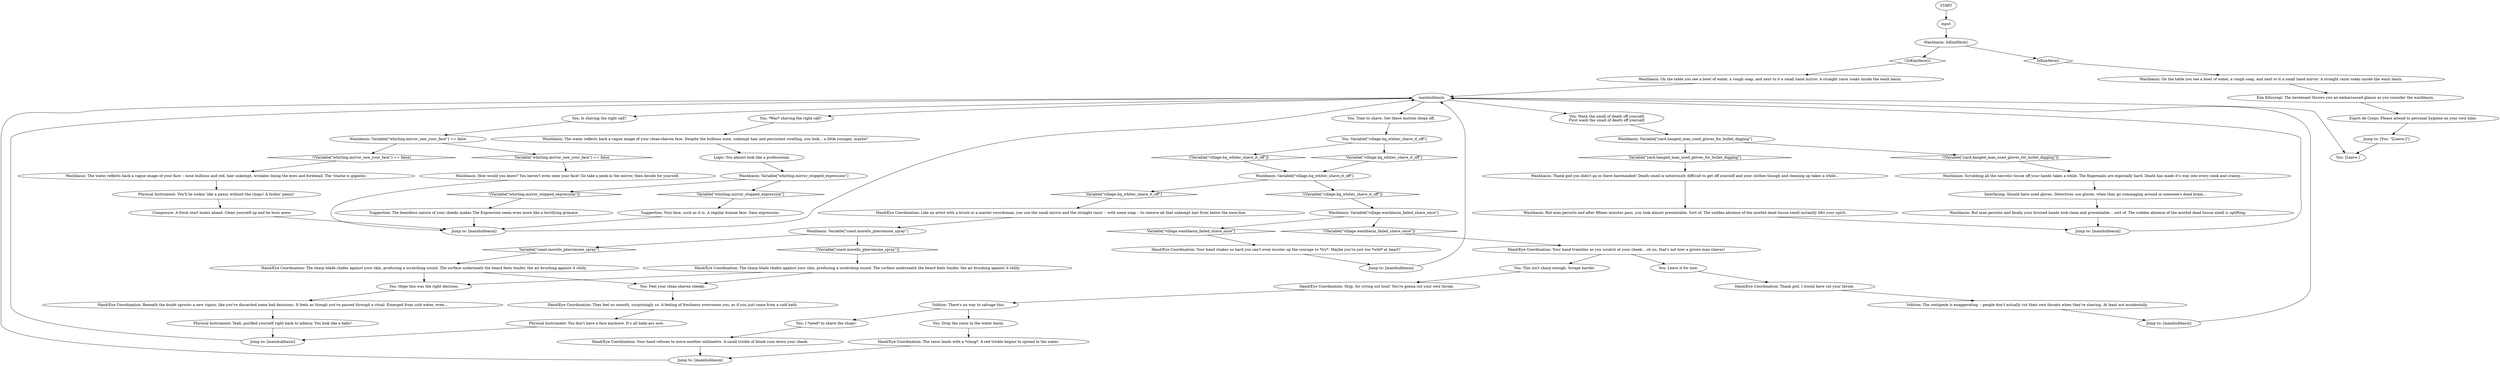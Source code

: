 # HQ / WASHBASIN
# A washbasin An interactable dialogue where you can shave your beard/muttonchops! This changes the portrait in the mirror dialogue, and the one on UI.
# ==================================================
digraph G {
	  0 [label="START"];
	  1 [label="input"];
	  2 [label="Washbasin: On the table you see a bowl of water, a rough soap, and next to it a small hand mirror. A straight razor soaks inside the wash basin."];
	  3 [label="Physical Instrument: Yeah, purified yourself right back to infancy. You look like a baby!"];
	  4 [label="You: [Leave.]"];
	  5 [label="Washbasin: How would you know? You haven't even seen your face! Go take a peek in the mirror, then decide for yourself."];
	  6 [label="mainhubbasin"];
	  7 [label="Jump to: [mainhubbasin]"];
	  8 [label="Suggestion: Your face, such as it is. A regular human face. Sans expression."];
	  9 [label="Suggestion: The beardless nature of your cheeks makes The Expression seem even more like a terrifying grimace."];
	  10 [label="Washbasin: Variable[\"coast.morells_pheromone_spray\"]"];
	  11 [label="Variable[\"coast.morells_pheromone_spray\"]", shape=diamond];
	  12 [label="!(Variable[\"coast.morells_pheromone_spray\"])", shape=diamond];
	  13 [label="You: Time to shave. Get these mutton chops off."];
	  14 [label="You: Variable[\"village.hq_whitec_shave_it_off\"]"];
	  15 [label="Variable[\"village.hq_whitec_shave_it_off\"]", shape=diamond];
	  16 [label="!(Variable[\"village.hq_whitec_shave_it_off\"])", shape=diamond];
	  17 [label="Composure: A fresh start looms ahead. Clean yourself up and be born anew."];
	  18 [label="Hand/Eye Coordination: The sharp blade chafes against your skin, producing a scratching sound. The surface underneath the beard feels tender, the air brushing against it chilly."];
	  19 [label="Washbasin: But man persists and after fifteen minutes pass, you look almost presentable. Sort of. The sudden absence of the morbid dead tissue smell instantly lifts your spirit."];
	  20 [label="Washbasin: Scrubbing all the necrotic tissue off your hands takes a while. The fingernails are especially hard. Death has made it's way into every nook and cranny..."];
	  21 [label="Washbasin: The water reflects back a vague image of your face -- nose bulbous and red, hair unkempt, wrinkles lining the eyes and forehead. The 'stache is gigantic."];
	  22 [label="You: I *need* to shave the chops!"];
	  23 [label="Physical Instrument: You'll be lookin' like a pansy without the chops! A fuckin' pansy!"];
	  24 [label="Volition: There's no way to salvage this."];
	  25 [label="Washbasin: But man persists and finally your bruised hands look clean and presentable... sort of. The sudden absence of the morbid dead tissue smell is uplifting."];
	  26 [label="Washbasin: Variable[\"whirling.mirror_saw_your_face\"] == false"];
	  27 [label="Variable[\"whirling.mirror_saw_your_face\"] == false", shape=diamond];
	  28 [label="!(Variable[\"whirling.mirror_saw_your_face\"] == false)", shape=diamond];
	  29 [label="Jump to: [mainhubbasin]"];
	  30 [label="Jump to: [mainhubbasin]"];
	  31 [label="You: This isn't sharp enough. Scrape harder."];
	  32 [label="Hand/Eye Coordination: Stop, for crying out loud! You're gonna cut your own throat."];
	  33 [label="Washbasin: The water reflects back a vague image of your clean-shaven face. Despite the bulbous nose, unkempt hair and persistent swelling, you look... a little younger, maybe?"];
	  34 [label="Jump to: [mainhubbasin]"];
	  35 [label="Washbasin: Variable[\"whirling.mirror_stopped_expression\"]"];
	  36 [label="Variable[\"whirling.mirror_stopped_expression\"]", shape=diamond];
	  37 [label="!(Variable[\"whirling.mirror_stopped_expression\"])", shape=diamond];
	  38 [label="You: Leave it for now."];
	  39 [label="Washbasin: Thank god you didn't go in there barehanded! Death smell is notoriously difficult to get off yourself and your clothes though and cleaning up takes a while..."];
	  40 [label="Hand/Eye Coordination: Your hand trembles as you scratch at your cheek... oh no, that's not how a grown man shaves!"];
	  41 [label="Interfacing: Should have used gloves. Detectives use gloves, when they go rummaging around in someone's dead brain..."];
	  42 [label="Hand/Eye Coordination: They feel so smooth, surprisingly so. A feeling of freshness overcomes you, as if you just came from a cold bath."];
	  43 [label="Volition: The centipede is exaggerating -- people don't actually cut their own throats when they're shaving. At least not accidentally."];
	  44 [label="Washbasin: Variable[\"village.washbasin_failed_shave_once\"]"];
	  45 [label="Variable[\"village.washbasin_failed_shave_once\"]", shape=diamond];
	  46 [label="!(Variable[\"village.washbasin_failed_shave_once\"])", shape=diamond];
	  48 [label="Hand/Eye Coordination: Beneath the doubt sprouts a new vigour, like you've discarded some bad decisions. It feels as though you've passed through a ritual. Emerged from cold water, even..."];
	  49 [label="Esprit de Corps: Please attend to personal hygiene on your own time."];
	  50 [label="Jump to: [mainhubbasin]"];
	  51 [label="You: Feel your clean-shaven cheeks."];
	  52 [label="Washbasin: IsKimHere()"];
	  53 [label="IsKimHere()", shape=diamond];
	  54 [label="!(IsKimHere())", shape=diamond];
	  55 [label="Hand/Eye Coordination: The razor lands with a *clang*. A red trickle begins to spread in the water."];
	  56 [label="Washbasin: On the table you see a bowl of water, a rough soap, and next to it a small hand mirror. A straight razor soaks inside the wash basin."];
	  57 [label="Kim Kitsuragi: The lieutenant throws you an embarrassed glance as you consider the washbasin."];
	  58 [label="Hand/Eye Coordination: Thank god, I would have cut your throat."];
	  59 [label="You: Is shaving the right call?"];
	  60 [label="You: Drop the razor in the water basin."];
	  61 [label="Washbasin: Variable[\"village.hq_whitec_shave_it_off\"]"];
	  62 [label="Variable[\"village.hq_whitec_shave_it_off\"]", shape=diamond];
	  63 [label="!(Variable[\"village.hq_whitec_shave_it_off\"])", shape=diamond];
	  64 [label="Jump to: [You: \"[Leave.]\"]"];
	  65 [label="Washbasin: Variable[\"yard.hanged_man_used_gloves_for_bullet_digging\"]"];
	  66 [label="Variable[\"yard.hanged_man_used_gloves_for_bullet_digging\"]", shape=diamond];
	  67 [label="!(Variable[\"yard.hanged_man_used_gloves_for_bullet_digging\"])", shape=diamond];
	  68 [label="Jump to: [mainhubbasin]"];
	  69 [label="Hand/Eye Coordination: Your hand shakes so hard you can't even muster up the courage to *try*. Maybe you're just too *wild* at heart?"];
	  70 [label="You: *Was* shaving the right call?"];
	  71 [label="Hand/Eye Coordination: Like an artist with a brush or a master swordsman, you use the small mirror and the straight razor -- with some soap -- to remove all that unkempt hair from below the nose-line."];
	  72 [label="You: Wash the smell of death off yourself.\nFirst wash the smell of death off yourself."];
	  73 [label="Physical Instrument: You don't have a face anymore. It's all baby-ass now."];
	  74 [label="Logic: You almost look like a professional."];
	  75 [label="Hand/Eye Coordination: Your hand refuses to move another millimetre. A small trickle of blood runs down your cheek."];
	  76 [label="You: Hope this was the right decision."];
	  77 [label="Hand/Eye Coordination: The sharp blade chafes against your skin, producing a scratching sound. The surface underneath the beard feels tender, the air brushing against it chilly."];
	  0 -> 1
	  1 -> 52
	  2 -> 57
	  3 -> 29
	  5 -> 7
	  6 -> 4
	  6 -> 70
	  6 -> 72
	  6 -> 13
	  6 -> 59
	  7 -> 6
	  8 -> 7
	  9 -> 7
	  10 -> 11
	  10 -> 12
	  11 -> 18
	  12 -> 77
	  13 -> 14
	  14 -> 16
	  14 -> 15
	  15 -> 61
	  16 -> 61
	  17 -> 7
	  18 -> 51
	  18 -> 76
	  19 -> 50
	  20 -> 41
	  21 -> 23
	  22 -> 75
	  23 -> 17
	  24 -> 60
	  24 -> 22
	  25 -> 50
	  26 -> 27
	  26 -> 28
	  27 -> 5
	  28 -> 21
	  29 -> 6
	  30 -> 6
	  31 -> 32
	  32 -> 24
	  33 -> 74
	  34 -> 6
	  35 -> 36
	  35 -> 37
	  36 -> 8
	  37 -> 9
	  38 -> 58
	  39 -> 19
	  40 -> 38
	  40 -> 31
	  41 -> 25
	  42 -> 73
	  43 -> 68
	  44 -> 45
	  44 -> 46
	  45 -> 69
	  46 -> 40
	  48 -> 3
	  49 -> 64
	  50 -> 6
	  51 -> 42
	  52 -> 53
	  52 -> 54
	  53 -> 2
	  54 -> 56
	  55 -> 30
	  56 -> 6
	  57 -> 49
	  58 -> 43
	  59 -> 26
	  60 -> 55
	  61 -> 62
	  61 -> 63
	  62 -> 71
	  63 -> 44
	  64 -> 4
	  65 -> 66
	  65 -> 67
	  66 -> 39
	  67 -> 20
	  68 -> 6
	  69 -> 34
	  70 -> 33
	  71 -> 10
	  72 -> 65
	  73 -> 29
	  74 -> 35
	  75 -> 30
	  76 -> 48
	  77 -> 51
	  77 -> 76
}

